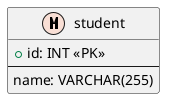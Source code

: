 @startuml

!define MASTER F9DFD5
!define TRANSACTION CAE7F2

entity "student" as student <<M,MASTER>> {
    + id: INT <<PK>>
    --
    name: VARCHAR(255)
}

@enduml